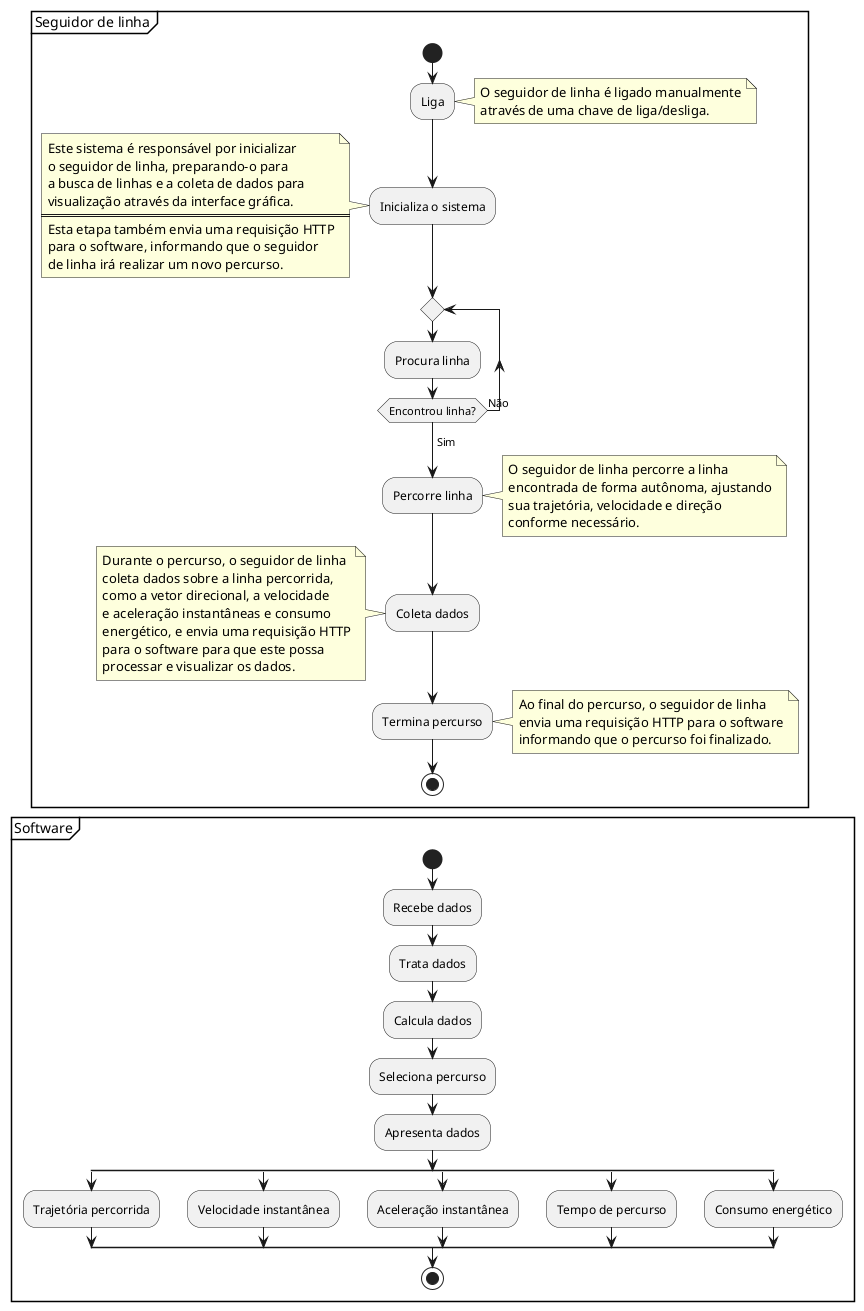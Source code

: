 @startuml states
partition "Seguidor de linha" {
  start
  :Liga;
  note right
    O seguidor de linha é ligado manualmente
    através de uma chave de liga/desliga.
  end note
  :Inicializa o sistema;
  note left
    Este sistema é responsável por inicializar
    o seguidor de linha, preparando-o para
    a busca de linhas e a coleta de dados para
    visualização através da interface gráfica.
    ====
    Esta etapa também envia uma requisição HTTP
    para o software, informando que o seguidor
    de linha irá realizar um novo percurso.
  end note
  repeat
    :Procura linha;
  repeat while (Encontrou linha?) is (Não)
  -> Sim;
  :Percorre linha;
  note right
    O seguidor de linha percorre a linha
    encontrada de forma autônoma, ajustando
    sua trajetória, velocidade e direção
    conforme necessário.
  end note
  :Coleta dados;
  note left
    Durante o percurso, o seguidor de linha
    coleta dados sobre a linha percorrida,
    como a vetor direcional, a velocidade
    e aceleração instantâneas e consumo
    energético, e envia uma requisição HTTP
    para o software para que este possa
    processar e visualizar os dados.
  end note
  :Termina percurso;
  note right
    Ao final do percurso, o seguidor de linha
    envia uma requisição HTTP para o software
    informando que o percurso foi finalizado.
  end note
  stop
}

partition "Software" {
  start
  :Recebe dados;
  :Trata dados;
  :Calcula dados;
  :Seleciona percurso;
  :Apresenta dados;
  split
    :Trajetória percorrida;
  split again
    :Velocidade instantânea;
  split again
    :Aceleração instantânea;
  split again
    :Tempo de percurso;
  split again
    :Consumo energético;
  end split
  stop
}
@enduml
